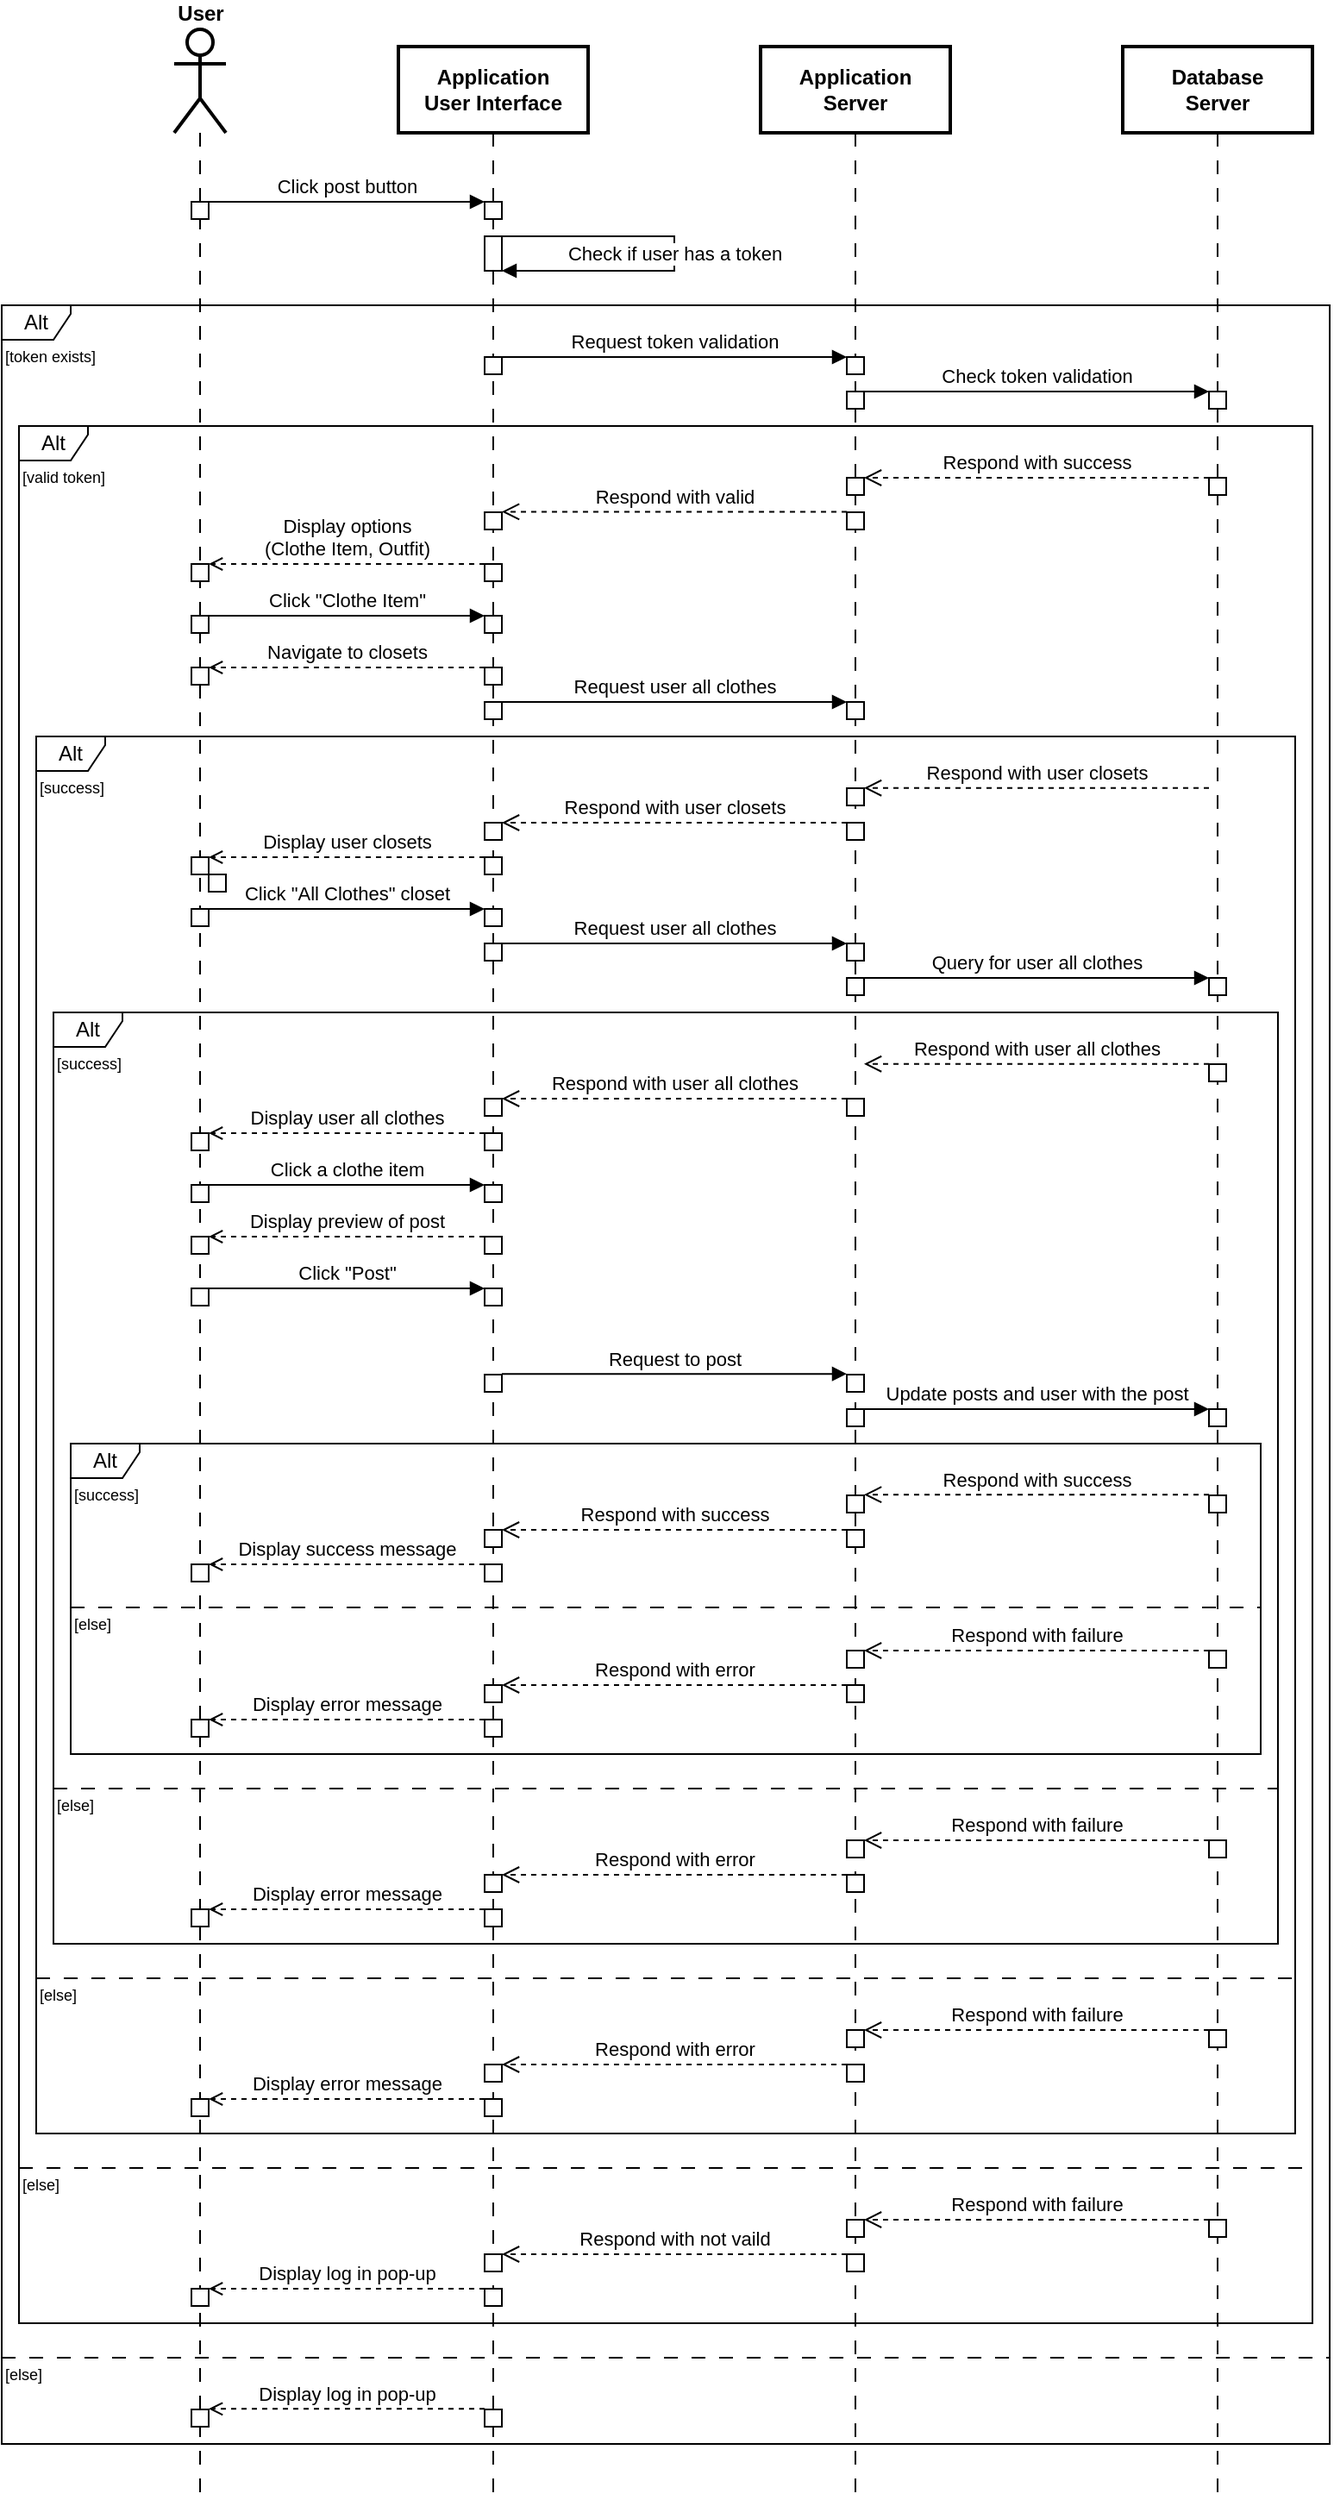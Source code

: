 <mxfile version="24.7.17">
  <diagram name="Page-1" id="OD9T5F2dHPoxvijF9nYm">
    <mxGraphModel dx="875" dy="558" grid="1" gridSize="10" guides="1" tooltips="1" connect="1" arrows="1" fold="1" page="1" pageScale="1" pageWidth="850" pageHeight="1100" math="0" shadow="0">
      <root>
        <mxCell id="0" />
        <mxCell id="1" parent="0" />
        <mxCell id="In7xI8E0xvDwylisbrGG-25" style="edgeStyle=none;rounded=0;orthogonalLoop=1;jettySize=auto;html=1;exitX=0.5;exitY=1;exitDx=0;exitDy=0;endArrow=none;endFill=0;dashed=1;dashPattern=8 8;" parent="1" source="In7xI8E0xvDwylisbrGG-21" edge="1">
          <mxGeometry relative="1" as="geometry">
            <mxPoint x="515" y="1480" as="targetPoint" />
          </mxGeometry>
        </mxCell>
        <mxCell id="In7xI8E0xvDwylisbrGG-26" style="edgeStyle=none;rounded=0;orthogonalLoop=1;jettySize=auto;html=1;exitX=0.5;exitY=1;exitDx=0;exitDy=0;endArrow=none;endFill=0;dashed=1;dashPattern=8 8;" parent="1" source="In7xI8E0xvDwylisbrGG-22" edge="1">
          <mxGeometry relative="1" as="geometry">
            <mxPoint x="725" y="1480" as="targetPoint" />
          </mxGeometry>
        </mxCell>
        <mxCell id="In7xI8E0xvDwylisbrGG-126" value="" style="edgeStyle=none;rounded=0;orthogonalLoop=1;jettySize=auto;html=1;endArrow=none;endFill=0;dashed=1;dashPattern=8 8;exitX=0.5;exitY=1;exitDx=0;exitDy=0;" parent="1" source="In7xI8E0xvDwylisbrGG-20" edge="1">
          <mxGeometry relative="1" as="geometry">
            <mxPoint x="305" y="1480" as="targetPoint" />
            <mxPoint x="305" y="120" as="sourcePoint" />
          </mxGeometry>
        </mxCell>
        <mxCell id="2jw7YrfokJ4P9lov2_Ub-85" value="&lt;font style=&quot;font-size: 9px;&quot;&gt;[valid token&lt;/font&gt;&lt;span style=&quot;background-color: initial;&quot;&gt;]&lt;/span&gt;" style="text;strokeColor=none;align=left;fillColor=none;html=1;verticalAlign=middle;whiteSpace=wrap;rounded=0;fontSize=9;" parent="1" vertex="1">
          <mxGeometry x="30" y="300" width="60" height="20" as="geometry" />
        </mxCell>
        <mxCell id="2jw7YrfokJ4P9lov2_Ub-86" value="&lt;font style=&quot;font-size: 9px;&quot;&gt;[else&lt;/font&gt;&lt;span style=&quot;background-color: initial;&quot;&gt;]&lt;/span&gt;" style="text;strokeColor=none;align=left;fillColor=none;html=1;verticalAlign=middle;whiteSpace=wrap;rounded=0;fontSize=9;" parent="1" vertex="1">
          <mxGeometry x="30" y="1290" width="60" height="20" as="geometry" />
        </mxCell>
        <mxCell id="2jw7YrfokJ4P9lov2_Ub-87" value="Alt" style="shape=umlFrame;whiteSpace=wrap;html=1;pointerEvents=0;width=40;height=20;" parent="1" vertex="1">
          <mxGeometry x="30" y="280" width="750" height="1100" as="geometry" />
        </mxCell>
        <mxCell id="2jw7YrfokJ4P9lov2_Ub-88" value="" style="edgeStyle=none;orthogonalLoop=1;jettySize=auto;html=1;rounded=0;endArrow=none;endFill=0;dashed=1;dashPattern=8 8;" parent="1" edge="1">
          <mxGeometry width="80" relative="1" as="geometry">
            <mxPoint x="30" y="1290" as="sourcePoint" />
            <mxPoint x="780" y="1290" as="targetPoint" />
            <Array as="points" />
          </mxGeometry>
        </mxCell>
        <mxCell id="2jw7YrfokJ4P9lov2_Ub-89" value="Respond with valid" style="html=1;verticalAlign=bottom;endArrow=open;dashed=1;endSize=8;curved=0;rounded=0;" parent="1" edge="1">
          <mxGeometry relative="1" as="geometry">
            <mxPoint x="310" y="329.71" as="targetPoint" />
            <mxPoint x="510" y="329.71" as="sourcePoint" />
          </mxGeometry>
        </mxCell>
        <mxCell id="2jw7YrfokJ4P9lov2_Ub-90" value="Respond with not vaild" style="html=1;verticalAlign=bottom;endArrow=open;dashed=1;endSize=8;curved=0;rounded=0;" parent="1" edge="1">
          <mxGeometry relative="1" as="geometry">
            <mxPoint x="310" y="1340" as="targetPoint" />
            <mxPoint x="510" y="1340" as="sourcePoint" />
          </mxGeometry>
        </mxCell>
        <mxCell id="2jw7YrfokJ4P9lov2_Ub-91" value="Click post button" style="html=1;verticalAlign=bottom;endArrow=block;curved=0;rounded=0;" parent="1" edge="1">
          <mxGeometry relative="1" as="geometry">
            <mxPoint x="140" y="150" as="sourcePoint" />
            <mxPoint x="300" y="150" as="targetPoint" />
          </mxGeometry>
        </mxCell>
        <mxCell id="2jw7YrfokJ4P9lov2_Ub-92" value="Display log in pop-up" style="html=1;verticalAlign=bottom;endArrow=open;curved=0;rounded=0;dashed=1;endFill=0;" parent="1" edge="1">
          <mxGeometry x="0.007" relative="1" as="geometry">
            <mxPoint x="300" y="1429.66" as="sourcePoint" />
            <mxPoint x="140" y="1429.66" as="targetPoint" />
            <mxPoint as="offset" />
          </mxGeometry>
        </mxCell>
        <mxCell id="2jw7YrfokJ4P9lov2_Ub-93" value="Alt" style="shape=umlFrame;whiteSpace=wrap;html=1;pointerEvents=0;width=40;height=20;" parent="1" vertex="1">
          <mxGeometry x="20" y="210" width="770" height="1240" as="geometry" />
        </mxCell>
        <mxCell id="2jw7YrfokJ4P9lov2_Ub-94" value="&lt;font style=&quot;font-size: 9px;&quot;&gt;[token exists&lt;/font&gt;&lt;span style=&quot;background-color: initial;&quot;&gt;]&lt;/span&gt;" style="text;strokeColor=none;align=left;fillColor=none;html=1;verticalAlign=middle;whiteSpace=wrap;rounded=0;fontSize=9;" parent="1" vertex="1">
          <mxGeometry x="20" y="230" width="60" height="20" as="geometry" />
        </mxCell>
        <mxCell id="2jw7YrfokJ4P9lov2_Ub-95" value="&lt;font style=&quot;font-size: 9px;&quot;&gt;[else&lt;/font&gt;&lt;span style=&quot;background-color: initial;&quot;&gt;]&lt;/span&gt;" style="text;strokeColor=none;align=left;fillColor=none;html=1;verticalAlign=middle;whiteSpace=wrap;rounded=0;fontSize=9;" parent="1" vertex="1">
          <mxGeometry x="20" y="1400" width="60" height="20" as="geometry" />
        </mxCell>
        <mxCell id="2jw7YrfokJ4P9lov2_Ub-96" value="" style="edgeStyle=none;orthogonalLoop=1;jettySize=auto;html=1;rounded=0;endArrow=none;endFill=0;dashed=1;dashPattern=8 8;" parent="1" edge="1">
          <mxGeometry width="80" relative="1" as="geometry">
            <mxPoint x="20" y="1400" as="sourcePoint" />
            <mxPoint x="790" y="1400" as="targetPoint" />
            <Array as="points" />
          </mxGeometry>
        </mxCell>
        <mxCell id="2jw7YrfokJ4P9lov2_Ub-97" value="Check if user has a token" style="html=1;verticalAlign=middle;endArrow=block;curved=0;rounded=0;" parent="1" edge="1">
          <mxGeometry relative="1" as="geometry">
            <mxPoint x="310" y="170" as="sourcePoint" />
            <mxPoint x="310" y="190" as="targetPoint" />
            <Array as="points">
              <mxPoint x="410" y="170" />
              <mxPoint x="410" y="190" />
            </Array>
            <mxPoint as="offset" />
          </mxGeometry>
        </mxCell>
        <mxCell id="2jw7YrfokJ4P9lov2_Ub-98" value="Request token validation" style="html=1;verticalAlign=bottom;endArrow=block;curved=0;rounded=0;" parent="1" edge="1">
          <mxGeometry relative="1" as="geometry">
            <mxPoint x="310" y="240.0" as="sourcePoint" />
            <mxPoint x="510" y="240.0" as="targetPoint" />
          </mxGeometry>
        </mxCell>
        <mxCell id="2jw7YrfokJ4P9lov2_Ub-99" value="Check token validation" style="html=1;verticalAlign=bottom;endArrow=block;curved=0;rounded=0;" parent="1" edge="1">
          <mxGeometry relative="1" as="geometry">
            <mxPoint x="520" y="260" as="sourcePoint" />
            <mxPoint x="720" y="260" as="targetPoint" />
          </mxGeometry>
        </mxCell>
        <mxCell id="2jw7YrfokJ4P9lov2_Ub-102" value="Respond with success" style="html=1;verticalAlign=bottom;endArrow=open;dashed=1;endSize=8;curved=0;rounded=0;" parent="1" edge="1">
          <mxGeometry relative="1" as="geometry">
            <mxPoint x="520" y="310" as="targetPoint" />
            <mxPoint x="720" y="310" as="sourcePoint" />
          </mxGeometry>
        </mxCell>
        <mxCell id="2jw7YrfokJ4P9lov2_Ub-104" value="Display log in pop-up" style="html=1;verticalAlign=bottom;endArrow=open;curved=0;rounded=0;dashed=1;endFill=0;" parent="1" edge="1">
          <mxGeometry x="0.007" relative="1" as="geometry">
            <mxPoint x="300" y="1360" as="sourcePoint" />
            <mxPoint x="140" y="1360" as="targetPoint" />
            <mxPoint as="offset" />
          </mxGeometry>
        </mxCell>
        <mxCell id="2jw7YrfokJ4P9lov2_Ub-105" value="Respond with failure" style="html=1;verticalAlign=bottom;endArrow=open;dashed=1;endSize=8;curved=0;rounded=0;" parent="1" edge="1">
          <mxGeometry relative="1" as="geometry">
            <mxPoint x="520" y="1320" as="targetPoint" />
            <mxPoint x="720" y="1320" as="sourcePoint" />
          </mxGeometry>
        </mxCell>
        <mxCell id="In7xI8E0xvDwylisbrGG-20" value="Application&lt;div&gt;User Interface&lt;/div&gt;" style="html=1;whiteSpace=wrap;strokeWidth=2;fontStyle=1" parent="1" vertex="1">
          <mxGeometry x="250" y="60" width="110" height="50" as="geometry" />
        </mxCell>
        <mxCell id="In7xI8E0xvDwylisbrGG-19" value="User" style="shape=umlActor;verticalLabelPosition=top;verticalAlign=bottom;html=1;strokeWidth=2;fontStyle=1;labelBorderColor=none;labelPosition=center;align=center;" parent="1" vertex="1">
          <mxGeometry x="120" y="50" width="30" height="60" as="geometry" />
        </mxCell>
        <mxCell id="In7xI8E0xvDwylisbrGG-21" value="Application&lt;div&gt;Server&lt;/div&gt;" style="html=1;whiteSpace=wrap;strokeWidth=2;fontStyle=1" parent="1" vertex="1">
          <mxGeometry x="460" y="60" width="110" height="50" as="geometry" />
        </mxCell>
        <mxCell id="In7xI8E0xvDwylisbrGG-22" value="Database&lt;div&gt;Server&lt;/div&gt;" style="html=1;whiteSpace=wrap;strokeWidth=2;fontStyle=1" parent="1" vertex="1">
          <mxGeometry x="670" y="60" width="110" height="50" as="geometry" />
        </mxCell>
        <mxCell id="In7xI8E0xvDwylisbrGG-39" value="" style="edgeStyle=none;orthogonalLoop=1;jettySize=auto;html=1;rounded=0;endArrow=none;endFill=0;dashed=1;dashPattern=8 8;" parent="1" edge="1">
          <mxGeometry width="80" relative="1" as="geometry">
            <mxPoint x="135" y="110" as="sourcePoint" />
            <mxPoint x="135" y="1480" as="targetPoint" />
            <Array as="points" />
          </mxGeometry>
        </mxCell>
        <mxCell id="2jw7YrfokJ4P9lov2_Ub-39" value="" style="html=1;points=[[0,0,0,0,5],[0,1,0,0,-5],[1,0,0,0,5],[1,1,0,0,-5]];perimeter=orthogonalPerimeter;outlineConnect=0;targetShapes=umlLifeline;portConstraint=eastwest;newEdgeStyle={&quot;curved&quot;:0,&quot;rounded&quot;:0};" parent="1" vertex="1">
          <mxGeometry x="130" y="150" width="10" height="10" as="geometry" />
        </mxCell>
        <mxCell id="uRcQbMB-Qznd_ds3RPmF-1" value="Display options&lt;div&gt;(Clothe Item, Outfit)&lt;/div&gt;" style="html=1;verticalAlign=bottom;endArrow=open;curved=0;rounded=0;dashed=1;endFill=0;" edge="1" parent="1">
          <mxGeometry x="0.007" relative="1" as="geometry">
            <mxPoint x="300" y="360" as="sourcePoint" />
            <mxPoint x="140" y="360" as="targetPoint" />
            <mxPoint as="offset" />
          </mxGeometry>
        </mxCell>
        <mxCell id="uRcQbMB-Qznd_ds3RPmF-3" value="Click &quot;Clothe Item&quot;" style="html=1;verticalAlign=bottom;endArrow=block;curved=0;rounded=0;" edge="1" parent="1">
          <mxGeometry relative="1" as="geometry">
            <mxPoint x="140" y="390" as="sourcePoint" />
            <mxPoint x="300" y="390" as="targetPoint" />
          </mxGeometry>
        </mxCell>
        <mxCell id="uRcQbMB-Qznd_ds3RPmF-4" value="Navigate to closets" style="html=1;verticalAlign=bottom;endArrow=open;curved=0;rounded=0;dashed=1;endFill=0;" edge="1" parent="1">
          <mxGeometry x="0.007" relative="1" as="geometry">
            <mxPoint x="300" y="420" as="sourcePoint" />
            <mxPoint x="140" y="420" as="targetPoint" />
            <mxPoint as="offset" />
          </mxGeometry>
        </mxCell>
        <mxCell id="uRcQbMB-Qznd_ds3RPmF-15" value="[success]" style="text;strokeColor=none;align=left;fillColor=none;html=1;verticalAlign=middle;whiteSpace=wrap;rounded=0;fontSize=9;" vertex="1" parent="1">
          <mxGeometry x="40" y="480" width="60" height="20" as="geometry" />
        </mxCell>
        <mxCell id="uRcQbMB-Qznd_ds3RPmF-16" value="&lt;font style=&quot;font-size: 9px;&quot;&gt;[else&lt;/font&gt;&lt;span style=&quot;background-color: initial;&quot;&gt;]&lt;/span&gt;" style="text;strokeColor=none;align=left;fillColor=none;html=1;verticalAlign=middle;whiteSpace=wrap;rounded=0;fontSize=9;" vertex="1" parent="1">
          <mxGeometry x="40" y="1180" width="60" height="20" as="geometry" />
        </mxCell>
        <mxCell id="uRcQbMB-Qznd_ds3RPmF-17" value="Alt" style="shape=umlFrame;whiteSpace=wrap;html=1;pointerEvents=0;width=40;height=20;" vertex="1" parent="1">
          <mxGeometry x="40" y="460" width="730" height="810" as="geometry" />
        </mxCell>
        <mxCell id="uRcQbMB-Qznd_ds3RPmF-18" value="" style="edgeStyle=none;orthogonalLoop=1;jettySize=auto;html=1;rounded=0;endArrow=none;endFill=0;dashed=1;dashPattern=8 8;" edge="1" parent="1">
          <mxGeometry width="80" relative="1" as="geometry">
            <mxPoint x="40" y="1180" as="sourcePoint" />
            <mxPoint x="770" y="1180" as="targetPoint" />
            <Array as="points" />
          </mxGeometry>
        </mxCell>
        <mxCell id="uRcQbMB-Qznd_ds3RPmF-20" value="Respond with user closets" style="html=1;verticalAlign=bottom;endArrow=open;dashed=1;endSize=8;curved=0;rounded=0;" edge="1" parent="1">
          <mxGeometry relative="1" as="geometry">
            <mxPoint x="520" y="489.88" as="targetPoint" />
            <mxPoint x="720" y="489.88" as="sourcePoint" />
          </mxGeometry>
        </mxCell>
        <mxCell id="uRcQbMB-Qznd_ds3RPmF-21" value="Respond with failure" style="html=1;verticalAlign=bottom;endArrow=open;dashed=1;endSize=8;curved=0;rounded=0;" edge="1" parent="1">
          <mxGeometry relative="1" as="geometry">
            <mxPoint x="520" y="1210" as="targetPoint" />
            <mxPoint x="720" y="1210" as="sourcePoint" />
          </mxGeometry>
        </mxCell>
        <mxCell id="uRcQbMB-Qznd_ds3RPmF-22" value="Respond with user closets" style="html=1;verticalAlign=bottom;endArrow=open;dashed=1;endSize=8;curved=0;rounded=0;" edge="1" parent="1">
          <mxGeometry relative="1" as="geometry">
            <mxPoint x="310" y="510.0" as="targetPoint" />
            <mxPoint x="510" y="510.0" as="sourcePoint" />
          </mxGeometry>
        </mxCell>
        <mxCell id="uRcQbMB-Qznd_ds3RPmF-23" value="Display user closets" style="html=1;verticalAlign=bottom;endArrow=open;curved=0;rounded=0;dashed=1;endFill=0;" edge="1" parent="1">
          <mxGeometry x="0.007" relative="1" as="geometry">
            <mxPoint x="300" y="530.0" as="sourcePoint" />
            <mxPoint x="140" y="530.0" as="targetPoint" />
            <mxPoint as="offset" />
          </mxGeometry>
        </mxCell>
        <mxCell id="uRcQbMB-Qznd_ds3RPmF-24" value="Respond with error" style="html=1;verticalAlign=bottom;endArrow=open;dashed=1;endSize=8;curved=0;rounded=0;" edge="1" parent="1">
          <mxGeometry relative="1" as="geometry">
            <mxPoint x="310" y="1230" as="targetPoint" />
            <mxPoint x="510" y="1230" as="sourcePoint" />
          </mxGeometry>
        </mxCell>
        <mxCell id="uRcQbMB-Qznd_ds3RPmF-25" value="Display error message" style="html=1;verticalAlign=bottom;endArrow=open;curved=0;rounded=0;dashed=1;endFill=0;" edge="1" parent="1">
          <mxGeometry x="0.007" relative="1" as="geometry">
            <mxPoint x="300" y="1250" as="sourcePoint" />
            <mxPoint x="140" y="1250" as="targetPoint" />
            <mxPoint as="offset" />
          </mxGeometry>
        </mxCell>
        <mxCell id="uRcQbMB-Qznd_ds3RPmF-26" value="Click &quot;All Clothes&quot; closet" style="html=1;verticalAlign=bottom;endArrow=block;curved=0;rounded=0;" edge="1" parent="1">
          <mxGeometry relative="1" as="geometry">
            <mxPoint x="140" y="560" as="sourcePoint" />
            <mxPoint x="300" y="560" as="targetPoint" />
          </mxGeometry>
        </mxCell>
        <mxCell id="uRcQbMB-Qznd_ds3RPmF-33" value="Request user all clothes" style="html=1;verticalAlign=bottom;endArrow=block;curved=0;rounded=0;" edge="1" parent="1">
          <mxGeometry relative="1" as="geometry">
            <mxPoint x="310" y="580" as="sourcePoint" />
            <mxPoint x="510" y="580" as="targetPoint" />
          </mxGeometry>
        </mxCell>
        <mxCell id="uRcQbMB-Qznd_ds3RPmF-34" value="Query for user all clothes" style="html=1;verticalAlign=bottom;endArrow=block;curved=0;rounded=0;" edge="1" parent="1">
          <mxGeometry relative="1" as="geometry">
            <mxPoint x="520" y="600" as="sourcePoint" />
            <mxPoint x="720" y="600" as="targetPoint" />
          </mxGeometry>
        </mxCell>
        <mxCell id="uRcQbMB-Qznd_ds3RPmF-35" value="[success]" style="text;strokeColor=none;align=left;fillColor=none;html=1;verticalAlign=middle;whiteSpace=wrap;rounded=0;fontSize=9;" vertex="1" parent="1">
          <mxGeometry x="50" y="640" width="60" height="20" as="geometry" />
        </mxCell>
        <mxCell id="uRcQbMB-Qznd_ds3RPmF-36" value="&lt;font style=&quot;font-size: 9px;&quot;&gt;[else&lt;/font&gt;&lt;span style=&quot;background-color: initial;&quot;&gt;]&lt;/span&gt;" style="text;strokeColor=none;align=left;fillColor=none;html=1;verticalAlign=middle;whiteSpace=wrap;rounded=0;fontSize=9;" vertex="1" parent="1">
          <mxGeometry x="50" y="1070" width="60" height="20" as="geometry" />
        </mxCell>
        <mxCell id="uRcQbMB-Qznd_ds3RPmF-37" value="Alt" style="shape=umlFrame;whiteSpace=wrap;html=1;pointerEvents=0;width=40;height=20;" vertex="1" parent="1">
          <mxGeometry x="50" y="620" width="710" height="540" as="geometry" />
        </mxCell>
        <mxCell id="uRcQbMB-Qznd_ds3RPmF-38" value="" style="edgeStyle=none;orthogonalLoop=1;jettySize=auto;html=1;rounded=0;endArrow=none;endFill=0;dashed=1;dashPattern=8 8;" edge="1" parent="1">
          <mxGeometry width="80" relative="1" as="geometry">
            <mxPoint x="50" y="1070" as="sourcePoint" />
            <mxPoint x="760" y="1070" as="targetPoint" />
            <Array as="points" />
          </mxGeometry>
        </mxCell>
        <mxCell id="uRcQbMB-Qznd_ds3RPmF-39" value="Respond with user all clothes" style="html=1;verticalAlign=bottom;endArrow=open;dashed=1;endSize=8;curved=0;rounded=0;" edge="1" parent="1">
          <mxGeometry relative="1" as="geometry">
            <mxPoint x="520" y="649.88" as="targetPoint" />
            <mxPoint x="720" y="649.88" as="sourcePoint" />
          </mxGeometry>
        </mxCell>
        <mxCell id="uRcQbMB-Qznd_ds3RPmF-40" value="Respond with failure" style="html=1;verticalAlign=bottom;endArrow=open;dashed=1;endSize=8;curved=0;rounded=0;" edge="1" parent="1">
          <mxGeometry relative="1" as="geometry">
            <mxPoint x="520" y="1100" as="targetPoint" />
            <mxPoint x="720" y="1100" as="sourcePoint" />
          </mxGeometry>
        </mxCell>
        <mxCell id="uRcQbMB-Qznd_ds3RPmF-41" value="Respond with user all clothes" style="html=1;verticalAlign=bottom;endArrow=open;dashed=1;endSize=8;curved=0;rounded=0;" edge="1" parent="1">
          <mxGeometry relative="1" as="geometry">
            <mxPoint x="310" y="670" as="targetPoint" />
            <mxPoint x="510" y="670" as="sourcePoint" />
          </mxGeometry>
        </mxCell>
        <mxCell id="uRcQbMB-Qznd_ds3RPmF-42" value="Display user all clothes" style="html=1;verticalAlign=bottom;endArrow=open;curved=0;rounded=0;dashed=1;endFill=0;" edge="1" parent="1">
          <mxGeometry x="0.007" relative="1" as="geometry">
            <mxPoint x="300" y="690" as="sourcePoint" />
            <mxPoint x="140" y="690" as="targetPoint" />
            <mxPoint as="offset" />
          </mxGeometry>
        </mxCell>
        <mxCell id="uRcQbMB-Qznd_ds3RPmF-43" value="Respond with error" style="html=1;verticalAlign=bottom;endArrow=open;dashed=1;endSize=8;curved=0;rounded=0;" edge="1" parent="1">
          <mxGeometry relative="1" as="geometry">
            <mxPoint x="310" y="1120" as="targetPoint" />
            <mxPoint x="510" y="1120" as="sourcePoint" />
          </mxGeometry>
        </mxCell>
        <mxCell id="uRcQbMB-Qznd_ds3RPmF-44" value="Display error message" style="html=1;verticalAlign=bottom;endArrow=open;curved=0;rounded=0;dashed=1;endFill=0;" edge="1" parent="1">
          <mxGeometry x="0.007" relative="1" as="geometry">
            <mxPoint x="300" y="1140" as="sourcePoint" />
            <mxPoint x="140" y="1140" as="targetPoint" />
            <mxPoint as="offset" />
          </mxGeometry>
        </mxCell>
        <mxCell id="uRcQbMB-Qznd_ds3RPmF-45" value="Click a clothe item" style="html=1;verticalAlign=bottom;endArrow=block;curved=0;rounded=0;" edge="1" parent="1">
          <mxGeometry relative="1" as="geometry">
            <mxPoint x="140" y="720" as="sourcePoint" />
            <mxPoint x="300" y="720" as="targetPoint" />
          </mxGeometry>
        </mxCell>
        <mxCell id="uRcQbMB-Qznd_ds3RPmF-46" value="Request user all clothes" style="html=1;verticalAlign=bottom;endArrow=block;curved=0;rounded=0;" edge="1" parent="1">
          <mxGeometry relative="1" as="geometry">
            <mxPoint x="310" y="440" as="sourcePoint" />
            <mxPoint x="510" y="440" as="targetPoint" />
          </mxGeometry>
        </mxCell>
        <mxCell id="uRcQbMB-Qznd_ds3RPmF-47" value="Display preview of post" style="html=1;verticalAlign=bottom;endArrow=open;curved=0;rounded=0;dashed=1;endFill=0;" edge="1" parent="1">
          <mxGeometry x="0.007" relative="1" as="geometry">
            <mxPoint x="300" y="750" as="sourcePoint" />
            <mxPoint x="140" y="750" as="targetPoint" />
            <mxPoint as="offset" />
          </mxGeometry>
        </mxCell>
        <mxCell id="uRcQbMB-Qznd_ds3RPmF-48" value="Click &quot;Post&quot;" style="html=1;verticalAlign=bottom;endArrow=block;curved=0;rounded=0;" edge="1" parent="1">
          <mxGeometry relative="1" as="geometry">
            <mxPoint x="140" y="780" as="sourcePoint" />
            <mxPoint x="300" y="780" as="targetPoint" />
          </mxGeometry>
        </mxCell>
        <mxCell id="uRcQbMB-Qznd_ds3RPmF-49" value="Alt" style="shape=umlFrame;whiteSpace=wrap;html=1;pointerEvents=0;width=40;height=20;" vertex="1" parent="1">
          <mxGeometry x="60" y="870" width="690" height="180" as="geometry" />
        </mxCell>
        <mxCell id="uRcQbMB-Qznd_ds3RPmF-50" value="[success]" style="text;strokeColor=none;align=left;fillColor=none;html=1;verticalAlign=middle;whiteSpace=wrap;rounded=0;fontSize=9;" vertex="1" parent="1">
          <mxGeometry x="60" y="890" width="60" height="20" as="geometry" />
        </mxCell>
        <mxCell id="uRcQbMB-Qznd_ds3RPmF-51" value="&lt;font style=&quot;font-size: 9px;&quot;&gt;[else&lt;/font&gt;&lt;span style=&quot;background-color: initial;&quot;&gt;]&lt;/span&gt;" style="text;strokeColor=none;align=left;fillColor=none;html=1;verticalAlign=middle;whiteSpace=wrap;rounded=0;fontSize=9;" vertex="1" parent="1">
          <mxGeometry x="60" y="965" width="60" height="20" as="geometry" />
        </mxCell>
        <mxCell id="uRcQbMB-Qznd_ds3RPmF-52" value="" style="edgeStyle=none;orthogonalLoop=1;jettySize=auto;html=1;rounded=0;endArrow=none;endFill=0;dashed=1;dashPattern=8 8;" edge="1" parent="1">
          <mxGeometry width="80" relative="1" as="geometry">
            <mxPoint x="60" y="965" as="sourcePoint" />
            <mxPoint x="750" y="965" as="targetPoint" />
            <Array as="points" />
          </mxGeometry>
        </mxCell>
        <mxCell id="uRcQbMB-Qznd_ds3RPmF-53" value="Request to post" style="html=1;verticalAlign=bottom;endArrow=block;curved=0;rounded=0;" edge="1" parent="1">
          <mxGeometry relative="1" as="geometry">
            <mxPoint x="310" y="829.58" as="sourcePoint" />
            <mxPoint x="510" y="829.58" as="targetPoint" />
          </mxGeometry>
        </mxCell>
        <mxCell id="uRcQbMB-Qznd_ds3RPmF-54" value="Update posts and user with the post" style="html=1;verticalAlign=bottom;endArrow=block;curved=0;rounded=0;" edge="1" parent="1">
          <mxGeometry relative="1" as="geometry">
            <mxPoint x="520" y="850" as="sourcePoint" />
            <mxPoint x="720" y="850" as="targetPoint" />
          </mxGeometry>
        </mxCell>
        <mxCell id="uRcQbMB-Qznd_ds3RPmF-55" value="Respond with success" style="html=1;verticalAlign=bottom;endArrow=open;dashed=1;endSize=8;curved=0;rounded=0;" edge="1" parent="1">
          <mxGeometry relative="1" as="geometry">
            <mxPoint x="520" y="899.58" as="targetPoint" />
            <mxPoint x="720" y="899.58" as="sourcePoint" />
          </mxGeometry>
        </mxCell>
        <mxCell id="uRcQbMB-Qznd_ds3RPmF-56" value="Respond with success" style="html=1;verticalAlign=bottom;endArrow=open;dashed=1;endSize=8;curved=0;rounded=0;" edge="1" parent="1">
          <mxGeometry relative="1" as="geometry">
            <mxPoint x="310" y="920" as="targetPoint" />
            <mxPoint x="510" y="920" as="sourcePoint" />
          </mxGeometry>
        </mxCell>
        <mxCell id="uRcQbMB-Qznd_ds3RPmF-58" value="Display success message" style="html=1;verticalAlign=bottom;endArrow=open;curved=0;rounded=0;dashed=1;endFill=0;" edge="1" parent="1">
          <mxGeometry x="0.007" relative="1" as="geometry">
            <mxPoint x="300" y="940" as="sourcePoint" />
            <mxPoint x="140" y="940" as="targetPoint" />
            <mxPoint as="offset" />
          </mxGeometry>
        </mxCell>
        <mxCell id="uRcQbMB-Qznd_ds3RPmF-59" value="Respond with failure" style="html=1;verticalAlign=bottom;endArrow=open;dashed=1;endSize=8;curved=0;rounded=0;" edge="1" parent="1">
          <mxGeometry relative="1" as="geometry">
            <mxPoint x="520" y="990" as="targetPoint" />
            <mxPoint x="720" y="990" as="sourcePoint" />
          </mxGeometry>
        </mxCell>
        <mxCell id="uRcQbMB-Qznd_ds3RPmF-60" value="Respond with error" style="html=1;verticalAlign=bottom;endArrow=open;dashed=1;endSize=8;curved=0;rounded=0;" edge="1" parent="1">
          <mxGeometry relative="1" as="geometry">
            <mxPoint x="310" y="1010" as="targetPoint" />
            <mxPoint x="510" y="1010" as="sourcePoint" />
          </mxGeometry>
        </mxCell>
        <mxCell id="uRcQbMB-Qznd_ds3RPmF-61" value="Display error message" style="html=1;verticalAlign=bottom;endArrow=open;curved=0;rounded=0;dashed=1;endFill=0;" edge="1" parent="1">
          <mxGeometry x="0.007" relative="1" as="geometry">
            <mxPoint x="300" y="1030" as="sourcePoint" />
            <mxPoint x="140" y="1030" as="targetPoint" />
            <mxPoint as="offset" />
          </mxGeometry>
        </mxCell>
        <mxCell id="uRcQbMB-Qznd_ds3RPmF-62" value="" style="html=1;points=[[0,0,0,0,5],[0,1,0,0,-5],[1,0,0,0,5],[1,1,0,0,-5]];perimeter=orthogonalPerimeter;outlineConnect=0;targetShapes=umlLifeline;portConstraint=eastwest;newEdgeStyle={&quot;curved&quot;:0,&quot;rounded&quot;:0};" vertex="1" parent="1">
          <mxGeometry x="300" y="150" width="10" height="10" as="geometry" />
        </mxCell>
        <mxCell id="uRcQbMB-Qznd_ds3RPmF-63" value="" style="html=1;points=[[0,0,0,0,5],[0,1,0,0,-5],[1,0,0,0,5],[1,1,0,0,-5]];perimeter=orthogonalPerimeter;outlineConnect=0;targetShapes=umlLifeline;portConstraint=eastwest;newEdgeStyle={&quot;curved&quot;:0,&quot;rounded&quot;:0};" vertex="1" parent="1">
          <mxGeometry x="300" y="170" width="10" height="20" as="geometry" />
        </mxCell>
        <mxCell id="uRcQbMB-Qznd_ds3RPmF-64" value="" style="html=1;points=[[0,0,0,0,5],[0,1,0,0,-5],[1,0,0,0,5],[1,1,0,0,-5]];perimeter=orthogonalPerimeter;outlineConnect=0;targetShapes=umlLifeline;portConstraint=eastwest;newEdgeStyle={&quot;curved&quot;:0,&quot;rounded&quot;:0};" vertex="1" parent="1">
          <mxGeometry x="300" y="240" width="10" height="10" as="geometry" />
        </mxCell>
        <mxCell id="uRcQbMB-Qznd_ds3RPmF-68" value="" style="html=1;points=[[0,0,0,0,5],[0,1,0,0,-5],[1,0,0,0,5],[1,1,0,0,-5]];perimeter=orthogonalPerimeter;outlineConnect=0;targetShapes=umlLifeline;portConstraint=eastwest;newEdgeStyle={&quot;curved&quot;:0,&quot;rounded&quot;:0};" vertex="1" parent="1">
          <mxGeometry x="510" y="240" width="10" height="10" as="geometry" />
        </mxCell>
        <mxCell id="uRcQbMB-Qznd_ds3RPmF-69" value="" style="html=1;points=[[0,0,0,0,5],[0,1,0,0,-5],[1,0,0,0,5],[1,1,0,0,-5]];perimeter=orthogonalPerimeter;outlineConnect=0;targetShapes=umlLifeline;portConstraint=eastwest;newEdgeStyle={&quot;curved&quot;:0,&quot;rounded&quot;:0};" vertex="1" parent="1">
          <mxGeometry x="510" y="260" width="10" height="10" as="geometry" />
        </mxCell>
        <mxCell id="uRcQbMB-Qznd_ds3RPmF-70" value="" style="html=1;points=[[0,0,0,0,5],[0,1,0,0,-5],[1,0,0,0,5],[1,1,0,0,-5]];perimeter=orthogonalPerimeter;outlineConnect=0;targetShapes=umlLifeline;portConstraint=eastwest;newEdgeStyle={&quot;curved&quot;:0,&quot;rounded&quot;:0};" vertex="1" parent="1">
          <mxGeometry x="720" y="260" width="10" height="10" as="geometry" />
        </mxCell>
        <mxCell id="uRcQbMB-Qznd_ds3RPmF-71" value="" style="html=1;points=[[0,0,0,0,5],[0,1,0,0,-5],[1,0,0,0,5],[1,1,0,0,-5]];perimeter=orthogonalPerimeter;outlineConnect=0;targetShapes=umlLifeline;portConstraint=eastwest;newEdgeStyle={&quot;curved&quot;:0,&quot;rounded&quot;:0};" vertex="1" parent="1">
          <mxGeometry x="720" y="310" width="10" height="10" as="geometry" />
        </mxCell>
        <mxCell id="uRcQbMB-Qznd_ds3RPmF-74" value="" style="html=1;points=[[0,0,0,0,5],[0,1,0,0,-5],[1,0,0,0,5],[1,1,0,0,-5]];perimeter=orthogonalPerimeter;outlineConnect=0;targetShapes=umlLifeline;portConstraint=eastwest;newEdgeStyle={&quot;curved&quot;:0,&quot;rounded&quot;:0};" vertex="1" parent="1">
          <mxGeometry x="510" y="310" width="10" height="10" as="geometry" />
        </mxCell>
        <mxCell id="uRcQbMB-Qznd_ds3RPmF-75" value="" style="html=1;points=[[0,0,0,0,5],[0,1,0,0,-5],[1,0,0,0,5],[1,1,0,0,-5]];perimeter=orthogonalPerimeter;outlineConnect=0;targetShapes=umlLifeline;portConstraint=eastwest;newEdgeStyle={&quot;curved&quot;:0,&quot;rounded&quot;:0};" vertex="1" parent="1">
          <mxGeometry x="510" y="330" width="10" height="10" as="geometry" />
        </mxCell>
        <mxCell id="uRcQbMB-Qznd_ds3RPmF-76" value="" style="html=1;points=[[0,0,0,0,5],[0,1,0,0,-5],[1,0,0,0,5],[1,1,0,0,-5]];perimeter=orthogonalPerimeter;outlineConnect=0;targetShapes=umlLifeline;portConstraint=eastwest;newEdgeStyle={&quot;curved&quot;:0,&quot;rounded&quot;:0};" vertex="1" parent="1">
          <mxGeometry x="300" y="330" width="10" height="10" as="geometry" />
        </mxCell>
        <mxCell id="uRcQbMB-Qznd_ds3RPmF-77" value="" style="html=1;points=[[0,0,0,0,5],[0,1,0,0,-5],[1,0,0,0,5],[1,1,0,0,-5]];perimeter=orthogonalPerimeter;outlineConnect=0;targetShapes=umlLifeline;portConstraint=eastwest;newEdgeStyle={&quot;curved&quot;:0,&quot;rounded&quot;:0};" vertex="1" parent="1">
          <mxGeometry x="300" y="360" width="10" height="10" as="geometry" />
        </mxCell>
        <mxCell id="uRcQbMB-Qznd_ds3RPmF-78" value="" style="html=1;points=[[0,0,0,0,5],[0,1,0,0,-5],[1,0,0,0,5],[1,1,0,0,-5]];perimeter=orthogonalPerimeter;outlineConnect=0;targetShapes=umlLifeline;portConstraint=eastwest;newEdgeStyle={&quot;curved&quot;:0,&quot;rounded&quot;:0};" vertex="1" parent="1">
          <mxGeometry x="300" y="510" width="10" height="10" as="geometry" />
        </mxCell>
        <mxCell id="uRcQbMB-Qznd_ds3RPmF-79" value="" style="html=1;points=[[0,0,0,0,5],[0,1,0,0,-5],[1,0,0,0,5],[1,1,0,0,-5]];perimeter=orthogonalPerimeter;outlineConnect=0;targetShapes=umlLifeline;portConstraint=eastwest;newEdgeStyle={&quot;curved&quot;:0,&quot;rounded&quot;:0};" vertex="1" parent="1">
          <mxGeometry x="300" y="390" width="10" height="10" as="geometry" />
        </mxCell>
        <mxCell id="uRcQbMB-Qznd_ds3RPmF-80" value="" style="html=1;points=[[0,0,0,0,5],[0,1,0,0,-5],[1,0,0,0,5],[1,1,0,0,-5]];perimeter=orthogonalPerimeter;outlineConnect=0;targetShapes=umlLifeline;portConstraint=eastwest;newEdgeStyle={&quot;curved&quot;:0,&quot;rounded&quot;:0};" vertex="1" parent="1">
          <mxGeometry x="300" y="420" width="10" height="10" as="geometry" />
        </mxCell>
        <mxCell id="uRcQbMB-Qznd_ds3RPmF-81" value="" style="html=1;points=[[0,0,0,0,5],[0,1,0,0,-5],[1,0,0,0,5],[1,1,0,0,-5]];perimeter=orthogonalPerimeter;outlineConnect=0;targetShapes=umlLifeline;portConstraint=eastwest;newEdgeStyle={&quot;curved&quot;:0,&quot;rounded&quot;:0};" vertex="1" parent="1">
          <mxGeometry x="300" y="440" width="10" height="10" as="geometry" />
        </mxCell>
        <mxCell id="uRcQbMB-Qznd_ds3RPmF-82" value="" style="html=1;points=[[0,0,0,0,5],[0,1,0,0,-5],[1,0,0,0,5],[1,1,0,0,-5]];perimeter=orthogonalPerimeter;outlineConnect=0;targetShapes=umlLifeline;portConstraint=eastwest;newEdgeStyle={&quot;curved&quot;:0,&quot;rounded&quot;:0};" vertex="1" parent="1">
          <mxGeometry x="510" y="440" width="10" height="10" as="geometry" />
        </mxCell>
        <mxCell id="uRcQbMB-Qznd_ds3RPmF-83" value="" style="html=1;points=[[0,0,0,0,5],[0,1,0,0,-5],[1,0,0,0,5],[1,1,0,0,-5]];perimeter=orthogonalPerimeter;outlineConnect=0;targetShapes=umlLifeline;portConstraint=eastwest;newEdgeStyle={&quot;curved&quot;:0,&quot;rounded&quot;:0};" vertex="1" parent="1">
          <mxGeometry x="510" y="490" width="10" height="10" as="geometry" />
        </mxCell>
        <mxCell id="uRcQbMB-Qznd_ds3RPmF-84" value="" style="html=1;points=[[0,0,0,0,5],[0,1,0,0,-5],[1,0,0,0,5],[1,1,0,0,-5]];perimeter=orthogonalPerimeter;outlineConnect=0;targetShapes=umlLifeline;portConstraint=eastwest;newEdgeStyle={&quot;curved&quot;:0,&quot;rounded&quot;:0};" vertex="1" parent="1">
          <mxGeometry x="510" y="510" width="10" height="10" as="geometry" />
        </mxCell>
        <mxCell id="uRcQbMB-Qznd_ds3RPmF-85" value="" style="html=1;points=[[0,0,0,0,5],[0,1,0,0,-5],[1,0,0,0,5],[1,1,0,0,-5]];perimeter=orthogonalPerimeter;outlineConnect=0;targetShapes=umlLifeline;portConstraint=eastwest;newEdgeStyle={&quot;curved&quot;:0,&quot;rounded&quot;:0};" vertex="1" parent="1">
          <mxGeometry x="300" y="530" width="10" height="10" as="geometry" />
        </mxCell>
        <mxCell id="uRcQbMB-Qznd_ds3RPmF-86" value="" style="html=1;points=[[0,0,0,0,5],[0,1,0,0,-5],[1,0,0,0,5],[1,1,0,0,-5]];perimeter=orthogonalPerimeter;outlineConnect=0;targetShapes=umlLifeline;portConstraint=eastwest;newEdgeStyle={&quot;curved&quot;:0,&quot;rounded&quot;:0};" vertex="1" parent="1">
          <mxGeometry x="300" y="560" width="10" height="10" as="geometry" />
        </mxCell>
        <mxCell id="uRcQbMB-Qznd_ds3RPmF-87" value="" style="html=1;points=[[0,0,0,0,5],[0,1,0,0,-5],[1,0,0,0,5],[1,1,0,0,-5]];perimeter=orthogonalPerimeter;outlineConnect=0;targetShapes=umlLifeline;portConstraint=eastwest;newEdgeStyle={&quot;curved&quot;:0,&quot;rounded&quot;:0};" vertex="1" parent="1">
          <mxGeometry x="300" y="580" width="10" height="10" as="geometry" />
        </mxCell>
        <mxCell id="uRcQbMB-Qznd_ds3RPmF-88" value="" style="html=1;points=[[0,0,0,0,5],[0,1,0,0,-5],[1,0,0,0,5],[1,1,0,0,-5]];perimeter=orthogonalPerimeter;outlineConnect=0;targetShapes=umlLifeline;portConstraint=eastwest;newEdgeStyle={&quot;curved&quot;:0,&quot;rounded&quot;:0};" vertex="1" parent="1">
          <mxGeometry x="510" y="580" width="10" height="10" as="geometry" />
        </mxCell>
        <mxCell id="uRcQbMB-Qznd_ds3RPmF-89" value="" style="html=1;points=[[0,0,0,0,5],[0,1,0,0,-5],[1,0,0,0,5],[1,1,0,0,-5]];perimeter=orthogonalPerimeter;outlineConnect=0;targetShapes=umlLifeline;portConstraint=eastwest;newEdgeStyle={&quot;curved&quot;:0,&quot;rounded&quot;:0};" vertex="1" parent="1">
          <mxGeometry x="510" y="600" width="10" height="10" as="geometry" />
        </mxCell>
        <mxCell id="uRcQbMB-Qznd_ds3RPmF-90" value="" style="html=1;points=[[0,0,0,0,5],[0,1,0,0,-5],[1,0,0,0,5],[1,1,0,0,-5]];perimeter=orthogonalPerimeter;outlineConnect=0;targetShapes=umlLifeline;portConstraint=eastwest;newEdgeStyle={&quot;curved&quot;:0,&quot;rounded&quot;:0};" vertex="1" parent="1">
          <mxGeometry x="720" y="600" width="10" height="10" as="geometry" />
        </mxCell>
        <mxCell id="uRcQbMB-Qznd_ds3RPmF-91" value="" style="html=1;points=[[0,0,0,0,5],[0,1,0,0,-5],[1,0,0,0,5],[1,1,0,0,-5]];perimeter=orthogonalPerimeter;outlineConnect=0;targetShapes=umlLifeline;portConstraint=eastwest;newEdgeStyle={&quot;curved&quot;:0,&quot;rounded&quot;:0};" vertex="1" parent="1">
          <mxGeometry x="720" y="650" width="10" height="10" as="geometry" />
        </mxCell>
        <mxCell id="uRcQbMB-Qznd_ds3RPmF-92" value="" style="html=1;points=[[0,0,0,0,5],[0,1,0,0,-5],[1,0,0,0,5],[1,1,0,0,-5]];perimeter=orthogonalPerimeter;outlineConnect=0;targetShapes=umlLifeline;portConstraint=eastwest;newEdgeStyle={&quot;curved&quot;:0,&quot;rounded&quot;:0};" vertex="1" parent="1">
          <mxGeometry x="510" y="670" width="10" height="10" as="geometry" />
        </mxCell>
        <mxCell id="uRcQbMB-Qznd_ds3RPmF-93" value="" style="html=1;points=[[0,0,0,0,5],[0,1,0,0,-5],[1,0,0,0,5],[1,1,0,0,-5]];perimeter=orthogonalPerimeter;outlineConnect=0;targetShapes=umlLifeline;portConstraint=eastwest;newEdgeStyle={&quot;curved&quot;:0,&quot;rounded&quot;:0};" vertex="1" parent="1">
          <mxGeometry x="300" y="670" width="10" height="10" as="geometry" />
        </mxCell>
        <mxCell id="uRcQbMB-Qznd_ds3RPmF-94" value="" style="html=1;points=[[0,0,0,0,5],[0,1,0,0,-5],[1,0,0,0,5],[1,1,0,0,-5]];perimeter=orthogonalPerimeter;outlineConnect=0;targetShapes=umlLifeline;portConstraint=eastwest;newEdgeStyle={&quot;curved&quot;:0,&quot;rounded&quot;:0};" vertex="1" parent="1">
          <mxGeometry x="300" y="690" width="10" height="10" as="geometry" />
        </mxCell>
        <mxCell id="uRcQbMB-Qznd_ds3RPmF-95" value="" style="html=1;points=[[0,0,0,0,5],[0,1,0,0,-5],[1,0,0,0,5],[1,1,0,0,-5]];perimeter=orthogonalPerimeter;outlineConnect=0;targetShapes=umlLifeline;portConstraint=eastwest;newEdgeStyle={&quot;curved&quot;:0,&quot;rounded&quot;:0};" vertex="1" parent="1">
          <mxGeometry x="300" y="720" width="10" height="10" as="geometry" />
        </mxCell>
        <mxCell id="uRcQbMB-Qznd_ds3RPmF-96" value="" style="html=1;points=[[0,0,0,0,5],[0,1,0,0,-5],[1,0,0,0,5],[1,1,0,0,-5]];perimeter=orthogonalPerimeter;outlineConnect=0;targetShapes=umlLifeline;portConstraint=eastwest;newEdgeStyle={&quot;curved&quot;:0,&quot;rounded&quot;:0};" vertex="1" parent="1">
          <mxGeometry x="300" y="750" width="10" height="10" as="geometry" />
        </mxCell>
        <mxCell id="uRcQbMB-Qznd_ds3RPmF-97" value="" style="html=1;points=[[0,0,0,0,5],[0,1,0,0,-5],[1,0,0,0,5],[1,1,0,0,-5]];perimeter=orthogonalPerimeter;outlineConnect=0;targetShapes=umlLifeline;portConstraint=eastwest;newEdgeStyle={&quot;curved&quot;:0,&quot;rounded&quot;:0};" vertex="1" parent="1">
          <mxGeometry x="300" y="780" width="10" height="10" as="geometry" />
        </mxCell>
        <mxCell id="uRcQbMB-Qznd_ds3RPmF-98" value="" style="html=1;points=[[0,0,0,0,5],[0,1,0,0,-5],[1,0,0,0,5],[1,1,0,0,-5]];perimeter=orthogonalPerimeter;outlineConnect=0;targetShapes=umlLifeline;portConstraint=eastwest;newEdgeStyle={&quot;curved&quot;:0,&quot;rounded&quot;:0};" vertex="1" parent="1">
          <mxGeometry x="130" y="780" width="10" height="10" as="geometry" />
        </mxCell>
        <mxCell id="uRcQbMB-Qznd_ds3RPmF-99" value="" style="html=1;points=[[0,0,0,0,5],[0,1,0,0,-5],[1,0,0,0,5],[1,1,0,0,-5]];perimeter=orthogonalPerimeter;outlineConnect=0;targetShapes=umlLifeline;portConstraint=eastwest;newEdgeStyle={&quot;curved&quot;:0,&quot;rounded&quot;:0};" vertex="1" parent="1">
          <mxGeometry x="130" y="750" width="10" height="10" as="geometry" />
        </mxCell>
        <mxCell id="uRcQbMB-Qznd_ds3RPmF-100" value="" style="html=1;points=[[0,0,0,0,5],[0,1,0,0,-5],[1,0,0,0,5],[1,1,0,0,-5]];perimeter=orthogonalPerimeter;outlineConnect=0;targetShapes=umlLifeline;portConstraint=eastwest;newEdgeStyle={&quot;curved&quot;:0,&quot;rounded&quot;:0};" vertex="1" parent="1">
          <mxGeometry x="130" y="720" width="10" height="10" as="geometry" />
        </mxCell>
        <mxCell id="uRcQbMB-Qznd_ds3RPmF-101" value="" style="html=1;points=[[0,0,0,0,5],[0,1,0,0,-5],[1,0,0,0,5],[1,1,0,0,-5]];perimeter=orthogonalPerimeter;outlineConnect=0;targetShapes=umlLifeline;portConstraint=eastwest;newEdgeStyle={&quot;curved&quot;:0,&quot;rounded&quot;:0};" vertex="1" parent="1">
          <mxGeometry x="130" y="690" width="10" height="10" as="geometry" />
        </mxCell>
        <mxCell id="uRcQbMB-Qznd_ds3RPmF-102" value="" style="html=1;points=[[0,0,0,0,5],[0,1,0,0,-5],[1,0,0,0,5],[1,1,0,0,-5]];perimeter=orthogonalPerimeter;outlineConnect=0;targetShapes=umlLifeline;portConstraint=eastwest;newEdgeStyle={&quot;curved&quot;:0,&quot;rounded&quot;:0};" vertex="1" parent="1">
          <mxGeometry x="130" y="560" width="10" height="10" as="geometry" />
        </mxCell>
        <mxCell id="uRcQbMB-Qznd_ds3RPmF-103" value="" style="html=1;points=[[0,0,0,0,5],[0,1,0,0,-5],[1,0,0,0,5],[1,1,0,0,-5]];perimeter=orthogonalPerimeter;outlineConnect=0;targetShapes=umlLifeline;portConstraint=eastwest;newEdgeStyle={&quot;curved&quot;:0,&quot;rounded&quot;:0};" vertex="1" parent="1">
          <mxGeometry x="130" y="530" width="10" height="10" as="geometry" />
        </mxCell>
        <mxCell id="uRcQbMB-Qznd_ds3RPmF-104" value="" style="html=1;points=[[0,0,0,0,5],[0,1,0,0,-5],[1,0,0,0,5],[1,1,0,0,-5]];perimeter=orthogonalPerimeter;outlineConnect=0;targetShapes=umlLifeline;portConstraint=eastwest;newEdgeStyle={&quot;curved&quot;:0,&quot;rounded&quot;:0};" vertex="1" parent="1">
          <mxGeometry x="140" y="540" width="10" height="10" as="geometry" />
        </mxCell>
        <mxCell id="uRcQbMB-Qznd_ds3RPmF-105" value="" style="html=1;points=[[0,0,0,0,5],[0,1,0,0,-5],[1,0,0,0,5],[1,1,0,0,-5]];perimeter=orthogonalPerimeter;outlineConnect=0;targetShapes=umlLifeline;portConstraint=eastwest;newEdgeStyle={&quot;curved&quot;:0,&quot;rounded&quot;:0};" vertex="1" parent="1">
          <mxGeometry x="130" y="420" width="10" height="10" as="geometry" />
        </mxCell>
        <mxCell id="uRcQbMB-Qznd_ds3RPmF-106" value="" style="html=1;points=[[0,0,0,0,5],[0,1,0,0,-5],[1,0,0,0,5],[1,1,0,0,-5]];perimeter=orthogonalPerimeter;outlineConnect=0;targetShapes=umlLifeline;portConstraint=eastwest;newEdgeStyle={&quot;curved&quot;:0,&quot;rounded&quot;:0};" vertex="1" parent="1">
          <mxGeometry x="130" y="390" width="10" height="10" as="geometry" />
        </mxCell>
        <mxCell id="uRcQbMB-Qznd_ds3RPmF-107" value="" style="html=1;points=[[0,0,0,0,5],[0,1,0,0,-5],[1,0,0,0,5],[1,1,0,0,-5]];perimeter=orthogonalPerimeter;outlineConnect=0;targetShapes=umlLifeline;portConstraint=eastwest;newEdgeStyle={&quot;curved&quot;:0,&quot;rounded&quot;:0};" vertex="1" parent="1">
          <mxGeometry x="130" y="360" width="10" height="10" as="geometry" />
        </mxCell>
        <mxCell id="uRcQbMB-Qznd_ds3RPmF-108" value="" style="html=1;points=[[0,0,0,0,5],[0,1,0,0,-5],[1,0,0,0,5],[1,1,0,0,-5]];perimeter=orthogonalPerimeter;outlineConnect=0;targetShapes=umlLifeline;portConstraint=eastwest;newEdgeStyle={&quot;curved&quot;:0,&quot;rounded&quot;:0};" vertex="1" parent="1">
          <mxGeometry x="130" y="940" width="10" height="10" as="geometry" />
        </mxCell>
        <mxCell id="uRcQbMB-Qznd_ds3RPmF-109" value="" style="html=1;points=[[0,0,0,0,5],[0,1,0,0,-5],[1,0,0,0,5],[1,1,0,0,-5]];perimeter=orthogonalPerimeter;outlineConnect=0;targetShapes=umlLifeline;portConstraint=eastwest;newEdgeStyle={&quot;curved&quot;:0,&quot;rounded&quot;:0};" vertex="1" parent="1">
          <mxGeometry x="510" y="920" width="10" height="10" as="geometry" />
        </mxCell>
        <mxCell id="uRcQbMB-Qznd_ds3RPmF-110" value="" style="html=1;points=[[0,0,0,0,5],[0,1,0,0,-5],[1,0,0,0,5],[1,1,0,0,-5]];perimeter=orthogonalPerimeter;outlineConnect=0;targetShapes=umlLifeline;portConstraint=eastwest;newEdgeStyle={&quot;curved&quot;:0,&quot;rounded&quot;:0};" vertex="1" parent="1">
          <mxGeometry x="300" y="830" width="10" height="10" as="geometry" />
        </mxCell>
        <mxCell id="uRcQbMB-Qznd_ds3RPmF-111" value="" style="html=1;points=[[0,0,0,0,5],[0,1,0,0,-5],[1,0,0,0,5],[1,1,0,0,-5]];perimeter=orthogonalPerimeter;outlineConnect=0;targetShapes=umlLifeline;portConstraint=eastwest;newEdgeStyle={&quot;curved&quot;:0,&quot;rounded&quot;:0};" vertex="1" parent="1">
          <mxGeometry x="300" y="920" width="10" height="10" as="geometry" />
        </mxCell>
        <mxCell id="uRcQbMB-Qznd_ds3RPmF-112" value="" style="html=1;points=[[0,0,0,0,5],[0,1,0,0,-5],[1,0,0,0,5],[1,1,0,0,-5]];perimeter=orthogonalPerimeter;outlineConnect=0;targetShapes=umlLifeline;portConstraint=eastwest;newEdgeStyle={&quot;curved&quot;:0,&quot;rounded&quot;:0};" vertex="1" parent="1">
          <mxGeometry x="300" y="940" width="10" height="10" as="geometry" />
        </mxCell>
        <mxCell id="uRcQbMB-Qznd_ds3RPmF-113" value="" style="html=1;points=[[0,0,0,0,5],[0,1,0,0,-5],[1,0,0,0,5],[1,1,0,0,-5]];perimeter=orthogonalPerimeter;outlineConnect=0;targetShapes=umlLifeline;portConstraint=eastwest;newEdgeStyle={&quot;curved&quot;:0,&quot;rounded&quot;:0};" vertex="1" parent="1">
          <mxGeometry x="510" y="900" width="10" height="10" as="geometry" />
        </mxCell>
        <mxCell id="uRcQbMB-Qznd_ds3RPmF-114" value="" style="html=1;points=[[0,0,0,0,5],[0,1,0,0,-5],[1,0,0,0,5],[1,1,0,0,-5]];perimeter=orthogonalPerimeter;outlineConnect=0;targetShapes=umlLifeline;portConstraint=eastwest;newEdgeStyle={&quot;curved&quot;:0,&quot;rounded&quot;:0};" vertex="1" parent="1">
          <mxGeometry x="510" y="830" width="10" height="10" as="geometry" />
        </mxCell>
        <mxCell id="uRcQbMB-Qznd_ds3RPmF-115" value="" style="html=1;points=[[0,0,0,0,5],[0,1,0,0,-5],[1,0,0,0,5],[1,1,0,0,-5]];perimeter=orthogonalPerimeter;outlineConnect=0;targetShapes=umlLifeline;portConstraint=eastwest;newEdgeStyle={&quot;curved&quot;:0,&quot;rounded&quot;:0};" vertex="1" parent="1">
          <mxGeometry x="510" y="850" width="10" height="10" as="geometry" />
        </mxCell>
        <mxCell id="uRcQbMB-Qznd_ds3RPmF-117" value="" style="html=1;points=[[0,0,0,0,5],[0,1,0,0,-5],[1,0,0,0,5],[1,1,0,0,-5]];perimeter=orthogonalPerimeter;outlineConnect=0;targetShapes=umlLifeline;portConstraint=eastwest;newEdgeStyle={&quot;curved&quot;:0,&quot;rounded&quot;:0};" vertex="1" parent="1">
          <mxGeometry x="300" y="1010" width="10" height="10" as="geometry" />
        </mxCell>
        <mxCell id="uRcQbMB-Qznd_ds3RPmF-118" value="" style="html=1;points=[[0,0,0,0,5],[0,1,0,0,-5],[1,0,0,0,5],[1,1,0,0,-5]];perimeter=orthogonalPerimeter;outlineConnect=0;targetShapes=umlLifeline;portConstraint=eastwest;newEdgeStyle={&quot;curved&quot;:0,&quot;rounded&quot;:0};" vertex="1" parent="1">
          <mxGeometry x="300" y="1030" width="10" height="10" as="geometry" />
        </mxCell>
        <mxCell id="uRcQbMB-Qznd_ds3RPmF-119" value="" style="html=1;points=[[0,0,0,0,5],[0,1,0,0,-5],[1,0,0,0,5],[1,1,0,0,-5]];perimeter=orthogonalPerimeter;outlineConnect=0;targetShapes=umlLifeline;portConstraint=eastwest;newEdgeStyle={&quot;curved&quot;:0,&quot;rounded&quot;:0};" vertex="1" parent="1">
          <mxGeometry x="510" y="1010" width="10" height="10" as="geometry" />
        </mxCell>
        <mxCell id="uRcQbMB-Qznd_ds3RPmF-120" value="" style="html=1;points=[[0,0,0,0,5],[0,1,0,0,-5],[1,0,0,0,5],[1,1,0,0,-5]];perimeter=orthogonalPerimeter;outlineConnect=0;targetShapes=umlLifeline;portConstraint=eastwest;newEdgeStyle={&quot;curved&quot;:0,&quot;rounded&quot;:0};" vertex="1" parent="1">
          <mxGeometry x="510" y="990" width="10" height="10" as="geometry" />
        </mxCell>
        <mxCell id="uRcQbMB-Qznd_ds3RPmF-121" value="" style="html=1;points=[[0,0,0,0,5],[0,1,0,0,-5],[1,0,0,0,5],[1,1,0,0,-5]];perimeter=orthogonalPerimeter;outlineConnect=0;targetShapes=umlLifeline;portConstraint=eastwest;newEdgeStyle={&quot;curved&quot;:0,&quot;rounded&quot;:0};" vertex="1" parent="1">
          <mxGeometry x="720" y="850" width="10" height="10" as="geometry" />
        </mxCell>
        <mxCell id="uRcQbMB-Qznd_ds3RPmF-122" value="" style="html=1;points=[[0,0,0,0,5],[0,1,0,0,-5],[1,0,0,0,5],[1,1,0,0,-5]];perimeter=orthogonalPerimeter;outlineConnect=0;targetShapes=umlLifeline;portConstraint=eastwest;newEdgeStyle={&quot;curved&quot;:0,&quot;rounded&quot;:0};" vertex="1" parent="1">
          <mxGeometry x="720" y="900" width="10" height="10" as="geometry" />
        </mxCell>
        <mxCell id="uRcQbMB-Qznd_ds3RPmF-123" value="" style="html=1;points=[[0,0,0,0,5],[0,1,0,0,-5],[1,0,0,0,5],[1,1,0,0,-5]];perimeter=orthogonalPerimeter;outlineConnect=0;targetShapes=umlLifeline;portConstraint=eastwest;newEdgeStyle={&quot;curved&quot;:0,&quot;rounded&quot;:0};" vertex="1" parent="1">
          <mxGeometry x="720" y="990" width="10" height="10" as="geometry" />
        </mxCell>
        <mxCell id="uRcQbMB-Qznd_ds3RPmF-124" value="" style="html=1;points=[[0,0,0,0,5],[0,1,0,0,-5],[1,0,0,0,5],[1,1,0,0,-5]];perimeter=orthogonalPerimeter;outlineConnect=0;targetShapes=umlLifeline;portConstraint=eastwest;newEdgeStyle={&quot;curved&quot;:0,&quot;rounded&quot;:0};" vertex="1" parent="1">
          <mxGeometry x="720" y="1100" width="10" height="10" as="geometry" />
        </mxCell>
        <mxCell id="uRcQbMB-Qznd_ds3RPmF-125" value="" style="html=1;points=[[0,0,0,0,5],[0,1,0,0,-5],[1,0,0,0,5],[1,1,0,0,-5]];perimeter=orthogonalPerimeter;outlineConnect=0;targetShapes=umlLifeline;portConstraint=eastwest;newEdgeStyle={&quot;curved&quot;:0,&quot;rounded&quot;:0};" vertex="1" parent="1">
          <mxGeometry x="510" y="1100" width="10" height="10" as="geometry" />
        </mxCell>
        <mxCell id="uRcQbMB-Qznd_ds3RPmF-126" value="" style="html=1;points=[[0,0,0,0,5],[0,1,0,0,-5],[1,0,0,0,5],[1,1,0,0,-5]];perimeter=orthogonalPerimeter;outlineConnect=0;targetShapes=umlLifeline;portConstraint=eastwest;newEdgeStyle={&quot;curved&quot;:0,&quot;rounded&quot;:0};" vertex="1" parent="1">
          <mxGeometry x="510" y="1120" width="10" height="10" as="geometry" />
        </mxCell>
        <mxCell id="uRcQbMB-Qznd_ds3RPmF-127" value="" style="html=1;points=[[0,0,0,0,5],[0,1,0,0,-5],[1,0,0,0,5],[1,1,0,0,-5]];perimeter=orthogonalPerimeter;outlineConnect=0;targetShapes=umlLifeline;portConstraint=eastwest;newEdgeStyle={&quot;curved&quot;:0,&quot;rounded&quot;:0};" vertex="1" parent="1">
          <mxGeometry x="300" y="1120" width="10" height="10" as="geometry" />
        </mxCell>
        <mxCell id="uRcQbMB-Qznd_ds3RPmF-128" value="" style="html=1;points=[[0,0,0,0,5],[0,1,0,0,-5],[1,0,0,0,5],[1,1,0,0,-5]];perimeter=orthogonalPerimeter;outlineConnect=0;targetShapes=umlLifeline;portConstraint=eastwest;newEdgeStyle={&quot;curved&quot;:0,&quot;rounded&quot;:0};" vertex="1" parent="1">
          <mxGeometry x="300" y="1140" width="10" height="10" as="geometry" />
        </mxCell>
        <mxCell id="uRcQbMB-Qznd_ds3RPmF-129" value="" style="html=1;points=[[0,0,0,0,5],[0,1,0,0,-5],[1,0,0,0,5],[1,1,0,0,-5]];perimeter=orthogonalPerimeter;outlineConnect=0;targetShapes=umlLifeline;portConstraint=eastwest;newEdgeStyle={&quot;curved&quot;:0,&quot;rounded&quot;:0};" vertex="1" parent="1">
          <mxGeometry x="130" y="1250" width="10" height="10" as="geometry" />
        </mxCell>
        <mxCell id="uRcQbMB-Qznd_ds3RPmF-131" value="" style="html=1;points=[[0,0,0,0,5],[0,1,0,0,-5],[1,0,0,0,5],[1,1,0,0,-5]];perimeter=orthogonalPerimeter;outlineConnect=0;targetShapes=umlLifeline;portConstraint=eastwest;newEdgeStyle={&quot;curved&quot;:0,&quot;rounded&quot;:0};" vertex="1" parent="1">
          <mxGeometry x="130" y="1030" width="10" height="10" as="geometry" />
        </mxCell>
        <mxCell id="uRcQbMB-Qznd_ds3RPmF-132" value="" style="html=1;points=[[0,0,0,0,5],[0,1,0,0,-5],[1,0,0,0,5],[1,1,0,0,-5]];perimeter=orthogonalPerimeter;outlineConnect=0;targetShapes=umlLifeline;portConstraint=eastwest;newEdgeStyle={&quot;curved&quot;:0,&quot;rounded&quot;:0};" vertex="1" parent="1">
          <mxGeometry x="130" y="1140" width="10" height="10" as="geometry" />
        </mxCell>
        <mxCell id="uRcQbMB-Qznd_ds3RPmF-133" value="" style="html=1;points=[[0,0,0,0,5],[0,1,0,0,-5],[1,0,0,0,5],[1,1,0,0,-5]];perimeter=orthogonalPerimeter;outlineConnect=0;targetShapes=umlLifeline;portConstraint=eastwest;newEdgeStyle={&quot;curved&quot;:0,&quot;rounded&quot;:0};" vertex="1" parent="1">
          <mxGeometry x="300" y="1230" width="10" height="10" as="geometry" />
        </mxCell>
        <mxCell id="uRcQbMB-Qznd_ds3RPmF-134" value="" style="html=1;points=[[0,0,0,0,5],[0,1,0,0,-5],[1,0,0,0,5],[1,1,0,0,-5]];perimeter=orthogonalPerimeter;outlineConnect=0;targetShapes=umlLifeline;portConstraint=eastwest;newEdgeStyle={&quot;curved&quot;:0,&quot;rounded&quot;:0};" vertex="1" parent="1">
          <mxGeometry x="300" y="1250" width="10" height="10" as="geometry" />
        </mxCell>
        <mxCell id="uRcQbMB-Qznd_ds3RPmF-135" value="" style="html=1;points=[[0,0,0,0,5],[0,1,0,0,-5],[1,0,0,0,5],[1,1,0,0,-5]];perimeter=orthogonalPerimeter;outlineConnect=0;targetShapes=umlLifeline;portConstraint=eastwest;newEdgeStyle={&quot;curved&quot;:0,&quot;rounded&quot;:0};" vertex="1" parent="1">
          <mxGeometry x="510" y="1230" width="10" height="10" as="geometry" />
        </mxCell>
        <mxCell id="uRcQbMB-Qznd_ds3RPmF-136" value="" style="html=1;points=[[0,0,0,0,5],[0,1,0,0,-5],[1,0,0,0,5],[1,1,0,0,-5]];perimeter=orthogonalPerimeter;outlineConnect=0;targetShapes=umlLifeline;portConstraint=eastwest;newEdgeStyle={&quot;curved&quot;:0,&quot;rounded&quot;:0};" vertex="1" parent="1">
          <mxGeometry x="720" y="1210" width="10" height="10" as="geometry" />
        </mxCell>
        <mxCell id="uRcQbMB-Qznd_ds3RPmF-137" value="" style="html=1;points=[[0,0,0,0,5],[0,1,0,0,-5],[1,0,0,0,5],[1,1,0,0,-5]];perimeter=orthogonalPerimeter;outlineConnect=0;targetShapes=umlLifeline;portConstraint=eastwest;newEdgeStyle={&quot;curved&quot;:0,&quot;rounded&quot;:0};" vertex="1" parent="1">
          <mxGeometry x="510" y="1340" width="10" height="10" as="geometry" />
        </mxCell>
        <mxCell id="uRcQbMB-Qznd_ds3RPmF-138" value="" style="html=1;points=[[0,0,0,0,5],[0,1,0,0,-5],[1,0,0,0,5],[1,1,0,0,-5]];perimeter=orthogonalPerimeter;outlineConnect=0;targetShapes=umlLifeline;portConstraint=eastwest;newEdgeStyle={&quot;curved&quot;:0,&quot;rounded&quot;:0};" vertex="1" parent="1">
          <mxGeometry x="720" y="1320" width="10" height="10" as="geometry" />
        </mxCell>
        <mxCell id="uRcQbMB-Qznd_ds3RPmF-139" value="" style="html=1;points=[[0,0,0,0,5],[0,1,0,0,-5],[1,0,0,0,5],[1,1,0,0,-5]];perimeter=orthogonalPerimeter;outlineConnect=0;targetShapes=umlLifeline;portConstraint=eastwest;newEdgeStyle={&quot;curved&quot;:0,&quot;rounded&quot;:0};" vertex="1" parent="1">
          <mxGeometry x="510" y="1320" width="10" height="10" as="geometry" />
        </mxCell>
        <mxCell id="uRcQbMB-Qznd_ds3RPmF-141" value="" style="html=1;points=[[0,0,0,0,5],[0,1,0,0,-5],[1,0,0,0,5],[1,1,0,0,-5]];perimeter=orthogonalPerimeter;outlineConnect=0;targetShapes=umlLifeline;portConstraint=eastwest;newEdgeStyle={&quot;curved&quot;:0,&quot;rounded&quot;:0};" vertex="1" parent="1">
          <mxGeometry x="300" y="1340" width="10" height="10" as="geometry" />
        </mxCell>
        <mxCell id="uRcQbMB-Qznd_ds3RPmF-142" value="" style="html=1;points=[[0,0,0,0,5],[0,1,0,0,-5],[1,0,0,0,5],[1,1,0,0,-5]];perimeter=orthogonalPerimeter;outlineConnect=0;targetShapes=umlLifeline;portConstraint=eastwest;newEdgeStyle={&quot;curved&quot;:0,&quot;rounded&quot;:0};" vertex="1" parent="1">
          <mxGeometry x="300" y="1360" width="10" height="10" as="geometry" />
        </mxCell>
        <mxCell id="uRcQbMB-Qznd_ds3RPmF-143" value="" style="html=1;points=[[0,0,0,0,5],[0,1,0,0,-5],[1,0,0,0,5],[1,1,0,0,-5]];perimeter=orthogonalPerimeter;outlineConnect=0;targetShapes=umlLifeline;portConstraint=eastwest;newEdgeStyle={&quot;curved&quot;:0,&quot;rounded&quot;:0};" vertex="1" parent="1">
          <mxGeometry x="130" y="1360" width="10" height="10" as="geometry" />
        </mxCell>
        <mxCell id="uRcQbMB-Qznd_ds3RPmF-144" value="" style="html=1;points=[[0,0,0,0,5],[0,1,0,0,-5],[1,0,0,0,5],[1,1,0,0,-5]];perimeter=orthogonalPerimeter;outlineConnect=0;targetShapes=umlLifeline;portConstraint=eastwest;newEdgeStyle={&quot;curved&quot;:0,&quot;rounded&quot;:0};" vertex="1" parent="1">
          <mxGeometry x="510" y="1210" width="10" height="10" as="geometry" />
        </mxCell>
        <mxCell id="uRcQbMB-Qznd_ds3RPmF-146" value="" style="html=1;points=[[0,0,0,0,5],[0,1,0,0,-5],[1,0,0,0,5],[1,1,0,0,-5]];perimeter=orthogonalPerimeter;outlineConnect=0;targetShapes=umlLifeline;portConstraint=eastwest;newEdgeStyle={&quot;curved&quot;:0,&quot;rounded&quot;:0};" vertex="1" parent="1">
          <mxGeometry x="130" y="1430" width="10" height="10" as="geometry" />
        </mxCell>
        <mxCell id="uRcQbMB-Qznd_ds3RPmF-147" value="" style="html=1;points=[[0,0,0,0,5],[0,1,0,0,-5],[1,0,0,0,5],[1,1,0,0,-5]];perimeter=orthogonalPerimeter;outlineConnect=0;targetShapes=umlLifeline;portConstraint=eastwest;newEdgeStyle={&quot;curved&quot;:0,&quot;rounded&quot;:0};" vertex="1" parent="1">
          <mxGeometry x="300" y="1430" width="10" height="10" as="geometry" />
        </mxCell>
      </root>
    </mxGraphModel>
  </diagram>
</mxfile>
